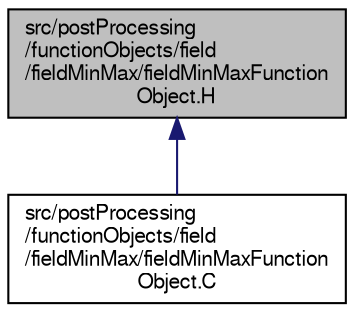 digraph "src/postProcessing/functionObjects/field/fieldMinMax/fieldMinMaxFunctionObject.H"
{
  bgcolor="transparent";
  edge [fontname="FreeSans",fontsize="10",labelfontname="FreeSans",labelfontsize="10"];
  node [fontname="FreeSans",fontsize="10",shape=record];
  Node162 [label="src/postProcessing\l/functionObjects/field\l/fieldMinMax/fieldMinMaxFunction\lObject.H",height=0.2,width=0.4,color="black", fillcolor="grey75", style="filled", fontcolor="black"];
  Node162 -> Node163 [dir="back",color="midnightblue",fontsize="10",style="solid",fontname="FreeSans"];
  Node163 [label="src/postProcessing\l/functionObjects/field\l/fieldMinMax/fieldMinMaxFunction\lObject.C",height=0.2,width=0.4,color="black",URL="$a13256.html"];
}
